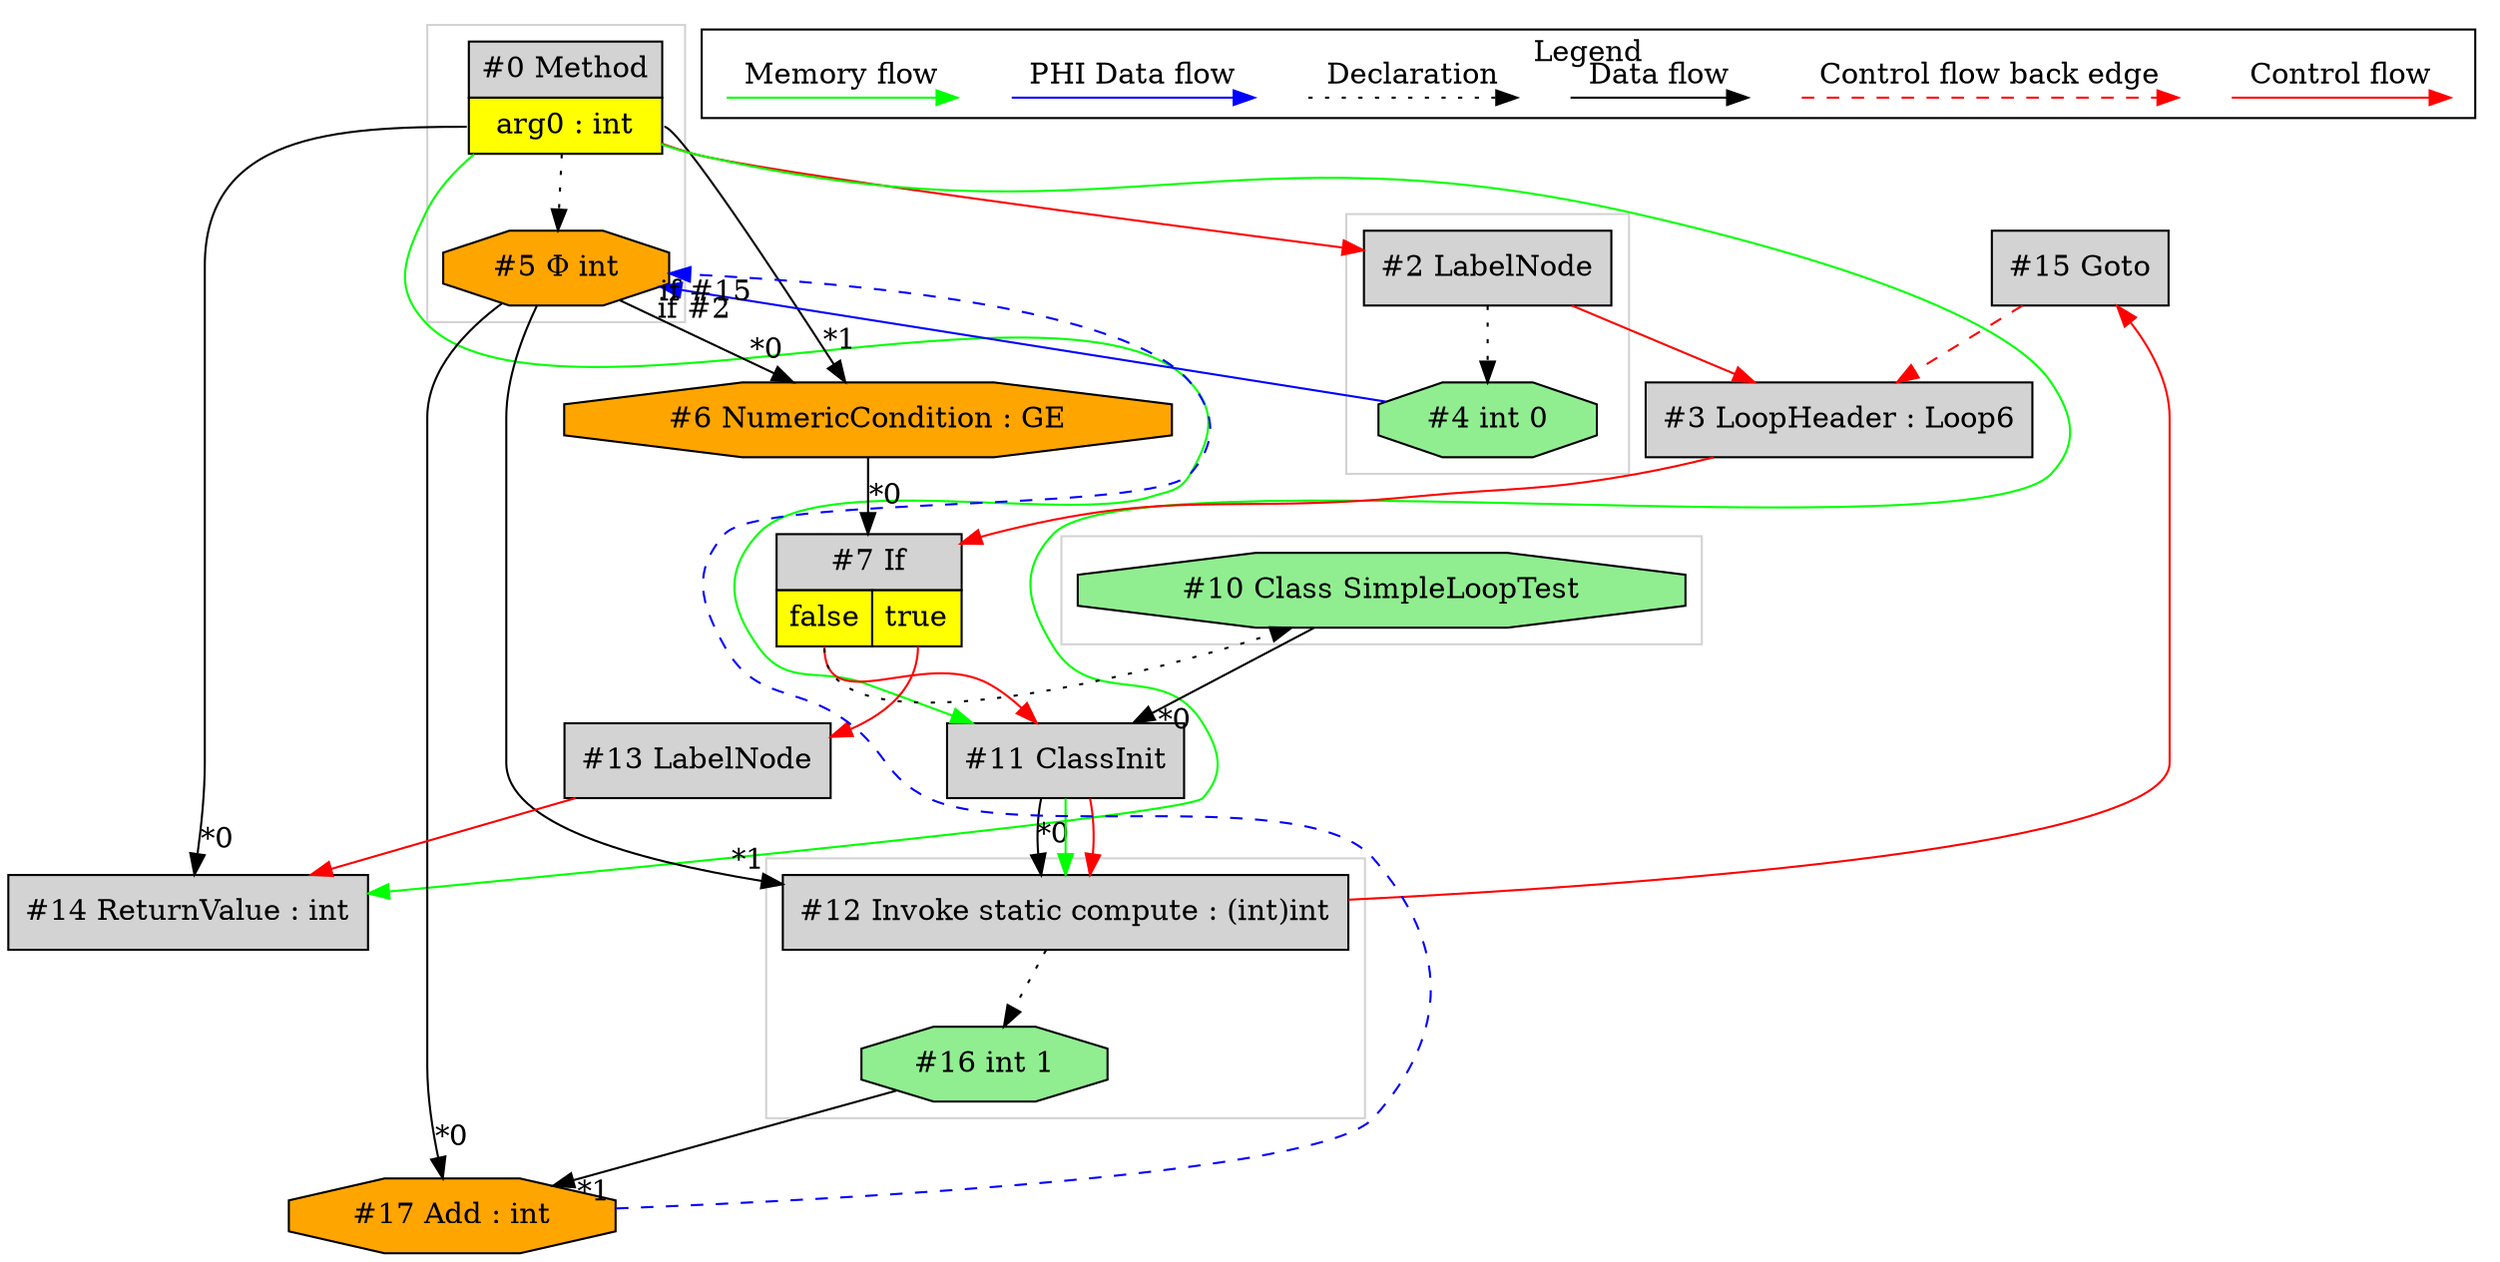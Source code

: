 digraph {
 ordering="in";
 node0[margin="0", label=<<table border="0" cellborder="1" cellspacing="0" cellpadding="5"><tr><td colspan="1">#0 Method</td></tr><tr><td port="prj1" bgcolor="yellow">arg0 : int</td></tr></table>>,shape=none, fillcolor=lightgrey, style=filled];
 node11[label="#11 ClassInit",shape=box, fillcolor=lightgrey, style=filled];
 node10 -> node11[headlabel="*0", labeldistance=2];
 node0 -> node11[labeldistance=2, color=green, constraint=false];
 node7:prj8 -> node11[labeldistance=2, color=red, fontcolor=red];
 node7[margin="0", label=<<table border="0" cellborder="1" cellspacing="0" cellpadding="5"><tr><td colspan="2">#7 If</td></tr><tr><td port="prj8" bgcolor="yellow">false</td><td port="prj9" bgcolor="yellow">true</td></tr></table>>,shape=none, fillcolor=lightgrey, style=filled];
 node6 -> node7[headlabel="*0", labeldistance=2];
 node3 -> node7[labeldistance=2, color=red, fontcolor=red];
 node3[label="#3 LoopHeader : Loop6",shape=box, fillcolor=lightgrey, style=filled];
 node2 -> node3[labeldistance=2, color=red, fontcolor=red];
 node15 -> node3[labeldistance=2, color=red, fontcolor=red, style=dashed];
 node15[label="#15 Goto",shape=box, fillcolor=lightgrey, style=filled];
 node12 -> node15[labeldistance=2, color=red, fontcolor=red];
 node12[label="#12 Invoke static compute : (int)int",shape=box, fillcolor=lightgrey, style=filled];
 node11 -> node12[headlabel="*0", labeldistance=2];
 node5 -> node12[headlabel="*1", labeldistance=2];
 node11 -> node12[labeldistance=2, color=green, constraint=false];
 node11 -> node12[labeldistance=2, color=red, fontcolor=red];
 node5[label="#5 Φ int",shape=octagon, fillcolor=orange, style=filled];
 node0 -> node5[style=dotted];
 node4 -> node5[headlabel="if #2", labeldistance=2, color=blue, constraint=false];
 node17 -> node5[headlabel="if #15", labeldistance=2, color=blue, constraint=false, style=dashed];
 node17[label="#17 Add : int",shape=octagon, fillcolor=orange, style=filled];
 node5 -> node17[headlabel="*0", labeldistance=2];
 node16 -> node17[headlabel="*1", labeldistance=2];
 node16[label="#16 int 1",shape=octagon, fillcolor=lightgreen, style=filled];
 node12 -> node16[style=dotted];
 node4[label="#4 int 0",shape=octagon, fillcolor=lightgreen, style=filled];
 node2 -> node4[style=dotted];
 node2[label="#2 LabelNode",shape=box, fillcolor=lightgrey, style=filled];
 node0 -> node2[labeldistance=2, color=red, fontcolor=red];
 node6[label="#6 NumericCondition : GE",shape=octagon, fillcolor=orange, style=filled];
 node5 -> node6[headlabel="*0", labeldistance=2];
 node0:prj1 -> node6[headlabel="*1", labeldistance=2];
 node14[label="#14 ReturnValue : int",shape=box, fillcolor=lightgrey, style=filled];
 node0:prj1 -> node14[headlabel="*0", labeldistance=2];
 node13 -> node14[labeldistance=2, color=red, fontcolor=red];
 node0 -> node14[labeldistance=2, color=green, constraint=false];
 node13[label="#13 LabelNode",shape=box, fillcolor=lightgrey, style=filled];
 node7:prj9 -> node13[labeldistance=2, color=red, fontcolor=red];
 node10[label="#10 Class SimpleLoopTest",shape=octagon, fillcolor=lightgreen, style=filled];
 node7:prj8 -> node10[style=dotted];
 subgraph cluster_0 {
  color=lightgray;
  node2;
  node4;
 }
 subgraph cluster_1 {
  color=lightgray;
  node12;
  node16;
 }
 subgraph cluster_2 {
  color=lightgray;
  node10;
 }
 subgraph cluster_3 {
  color=lightgray;
  node0;
  node5;
 }
 subgraph cluster_000 {
  label = "Legend";
  node [shape=point]
  {
   rank=same;
   c0 [style = invis];
   c1 [style = invis];
   c2 [style = invis];
   c3 [style = invis];
   d0 [style = invis];
   d1 [style = invis];
   d2 [style = invis];
   d3 [style = invis];
   d4 [style = invis];
   d5 [style = invis];
   d6 [style = invis];
   d7 [style = invis];
  }
  c0 -> c1 [label="Control flow", style=solid, color=red]
  c2 -> c3 [label="Control flow back edge", style=dashed, color=red]
  d0 -> d1 [label="Data flow"]
  d2 -> d3 [label="Declaration", style=dotted]
  d4 -> d5 [label="PHI Data flow", color=blue]
  d6 -> d7 [label="Memory flow", color=green]
 }

}
